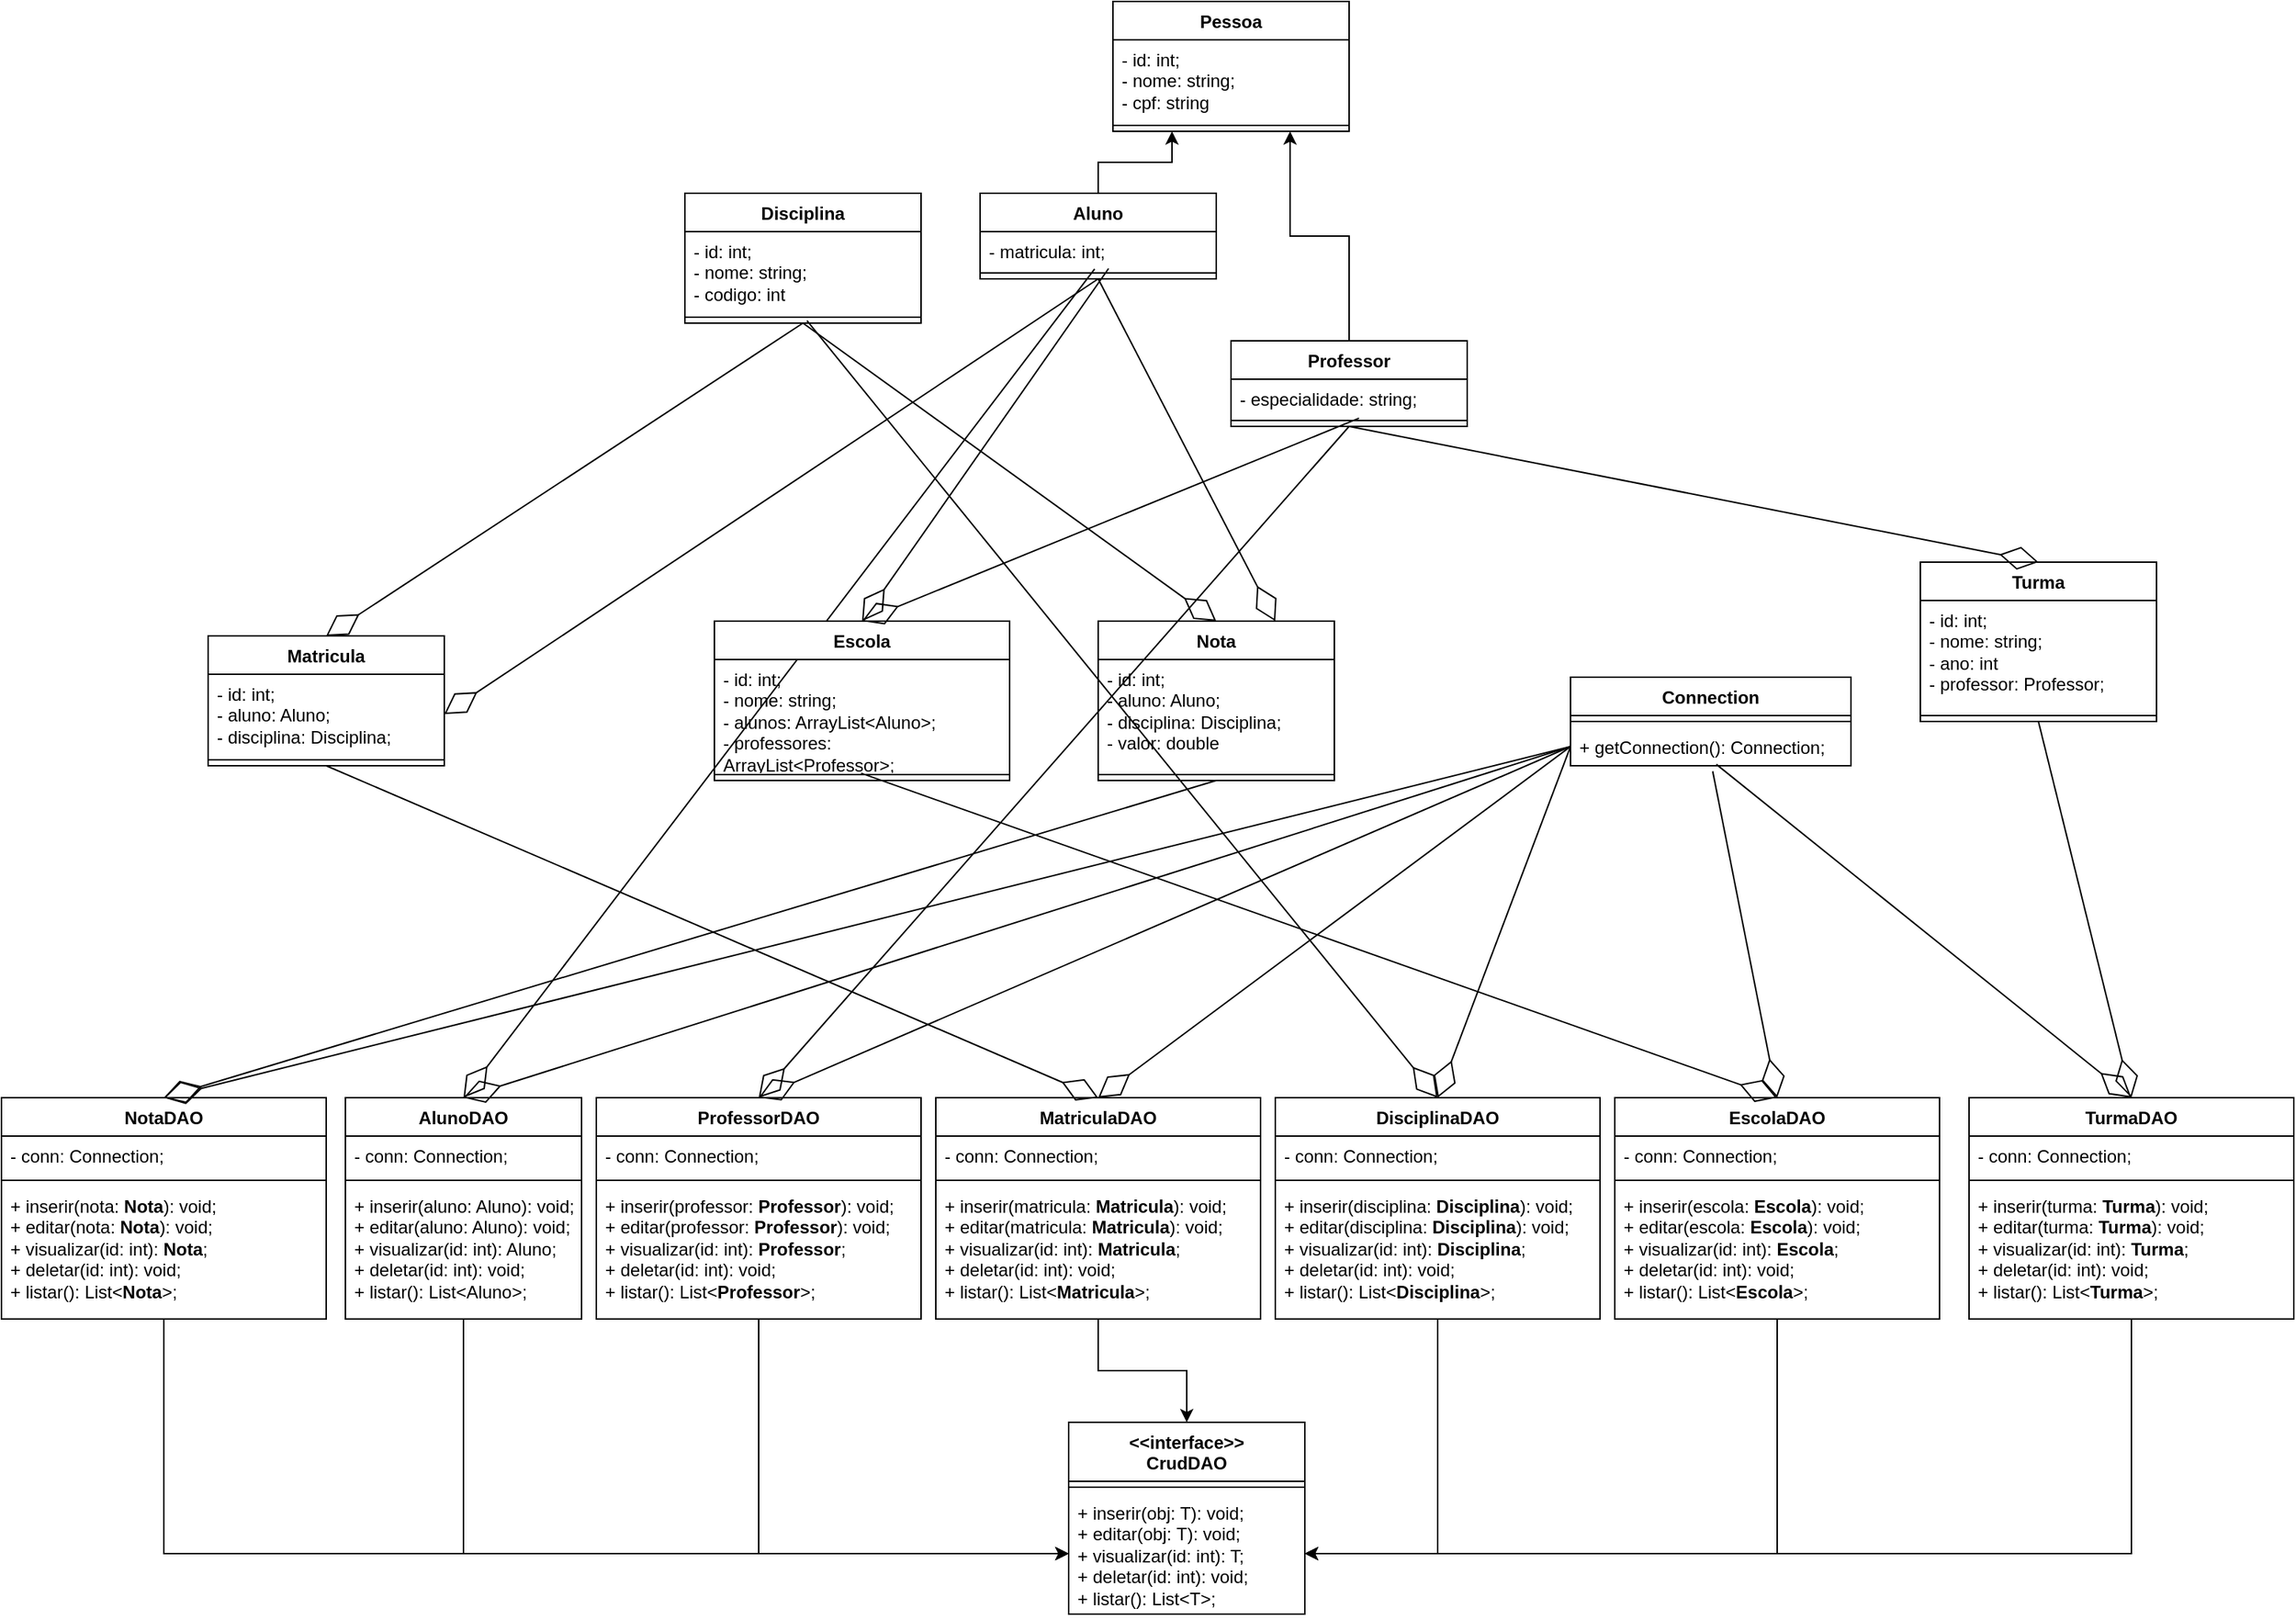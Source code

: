 <mxfile version="27.1.1">
  <diagram name="Página-1" id="o79YsFWNW1X-kOFvnmgA">
    <mxGraphModel dx="2770" dy="2743" grid="1" gridSize="10" guides="1" tooltips="1" connect="1" arrows="1" fold="1" page="1" pageScale="1" pageWidth="827" pageHeight="1169" math="0" shadow="0">
      <root>
        <mxCell id="0" />
        <mxCell id="1" parent="0" />
        <mxCell id="aA8r4PkvwZg-LG98r7ih-1" value="Pessoa" style="swimlane;fontStyle=1;align=center;verticalAlign=top;childLayout=stackLayout;horizontal=1;startSize=26;horizontalStack=0;resizeParent=1;resizeParentMax=0;resizeLast=0;collapsible=1;marginBottom=0;whiteSpace=wrap;html=1;" vertex="1" parent="1">
          <mxGeometry x="120" y="30" width="160" height="88" as="geometry" />
        </mxCell>
        <mxCell id="aA8r4PkvwZg-LG98r7ih-2" value="- id: int;&lt;div&gt;- nome: string;&lt;/div&gt;&lt;div&gt;- cpf: string&lt;/div&gt;" style="text;strokeColor=none;fillColor=none;align=left;verticalAlign=top;spacingLeft=4;spacingRight=4;overflow=hidden;rotatable=0;points=[[0,0.5],[1,0.5]];portConstraint=eastwest;whiteSpace=wrap;html=1;" vertex="1" parent="aA8r4PkvwZg-LG98r7ih-1">
          <mxGeometry y="26" width="160" height="54" as="geometry" />
        </mxCell>
        <mxCell id="aA8r4PkvwZg-LG98r7ih-3" value="" style="line;strokeWidth=1;fillColor=none;align=left;verticalAlign=middle;spacingTop=-1;spacingLeft=3;spacingRight=3;rotatable=0;labelPosition=right;points=[];portConstraint=eastwest;strokeColor=inherit;" vertex="1" parent="aA8r4PkvwZg-LG98r7ih-1">
          <mxGeometry y="80" width="160" height="8" as="geometry" />
        </mxCell>
        <mxCell id="aA8r4PkvwZg-LG98r7ih-14" style="edgeStyle=orthogonalEdgeStyle;rounded=0;orthogonalLoop=1;jettySize=auto;html=1;entryX=0.25;entryY=1;entryDx=0;entryDy=0;" edge="1" parent="1" source="aA8r4PkvwZg-LG98r7ih-5" target="aA8r4PkvwZg-LG98r7ih-1">
          <mxGeometry relative="1" as="geometry" />
        </mxCell>
        <mxCell id="aA8r4PkvwZg-LG98r7ih-5" value="Aluno" style="swimlane;fontStyle=1;align=center;verticalAlign=top;childLayout=stackLayout;horizontal=1;startSize=26;horizontalStack=0;resizeParent=1;resizeParentMax=0;resizeLast=0;collapsible=1;marginBottom=0;whiteSpace=wrap;html=1;" vertex="1" parent="1">
          <mxGeometry x="30" y="160" width="160" height="58" as="geometry" />
        </mxCell>
        <mxCell id="aA8r4PkvwZg-LG98r7ih-6" value="- matricula: int;" style="text;strokeColor=none;fillColor=none;align=left;verticalAlign=top;spacingLeft=4;spacingRight=4;overflow=hidden;rotatable=0;points=[[0,0.5],[1,0.5]];portConstraint=eastwest;whiteSpace=wrap;html=1;" vertex="1" parent="aA8r4PkvwZg-LG98r7ih-5">
          <mxGeometry y="26" width="160" height="24" as="geometry" />
        </mxCell>
        <mxCell id="aA8r4PkvwZg-LG98r7ih-7" value="" style="line;strokeWidth=1;fillColor=none;align=left;verticalAlign=middle;spacingTop=-1;spacingLeft=3;spacingRight=3;rotatable=0;labelPosition=right;points=[];portConstraint=eastwest;strokeColor=inherit;" vertex="1" parent="aA8r4PkvwZg-LG98r7ih-5">
          <mxGeometry y="50" width="160" height="8" as="geometry" />
        </mxCell>
        <mxCell id="aA8r4PkvwZg-LG98r7ih-13" style="edgeStyle=orthogonalEdgeStyle;rounded=0;orthogonalLoop=1;jettySize=auto;html=1;entryX=0.75;entryY=1;entryDx=0;entryDy=0;" edge="1" parent="1" source="aA8r4PkvwZg-LG98r7ih-8" target="aA8r4PkvwZg-LG98r7ih-1">
          <mxGeometry relative="1" as="geometry" />
        </mxCell>
        <mxCell id="aA8r4PkvwZg-LG98r7ih-8" value="Professor" style="swimlane;fontStyle=1;align=center;verticalAlign=top;childLayout=stackLayout;horizontal=1;startSize=26;horizontalStack=0;resizeParent=1;resizeParentMax=0;resizeLast=0;collapsible=1;marginBottom=0;whiteSpace=wrap;html=1;" vertex="1" parent="1">
          <mxGeometry x="200" y="260" width="160" height="58" as="geometry" />
        </mxCell>
        <mxCell id="aA8r4PkvwZg-LG98r7ih-9" value="- especialidade: string;" style="text;strokeColor=none;fillColor=none;align=left;verticalAlign=top;spacingLeft=4;spacingRight=4;overflow=hidden;rotatable=0;points=[[0,0.5],[1,0.5]];portConstraint=eastwest;whiteSpace=wrap;html=1;" vertex="1" parent="aA8r4PkvwZg-LG98r7ih-8">
          <mxGeometry y="26" width="160" height="24" as="geometry" />
        </mxCell>
        <mxCell id="aA8r4PkvwZg-LG98r7ih-10" value="" style="line;strokeWidth=1;fillColor=none;align=left;verticalAlign=middle;spacingTop=-1;spacingLeft=3;spacingRight=3;rotatable=0;labelPosition=right;points=[];portConstraint=eastwest;strokeColor=inherit;" vertex="1" parent="aA8r4PkvwZg-LG98r7ih-8">
          <mxGeometry y="50" width="160" height="8" as="geometry" />
        </mxCell>
        <mxCell id="aA8r4PkvwZg-LG98r7ih-15" value="Turma&lt;div&gt;&lt;br&gt;&lt;/div&gt;" style="swimlane;fontStyle=1;align=center;verticalAlign=top;childLayout=stackLayout;horizontal=1;startSize=26;horizontalStack=0;resizeParent=1;resizeParentMax=0;resizeLast=0;collapsible=1;marginBottom=0;whiteSpace=wrap;html=1;" vertex="1" parent="1">
          <mxGeometry x="667" y="410" width="160" height="108" as="geometry" />
        </mxCell>
        <mxCell id="aA8r4PkvwZg-LG98r7ih-16" value="- id: int;&lt;div&gt;- nome: string;&lt;/div&gt;&lt;div&gt;- ano: int&lt;/div&gt;&lt;div&gt;- professor: Professor;&lt;/div&gt;" style="text;strokeColor=none;fillColor=none;align=left;verticalAlign=top;spacingLeft=4;spacingRight=4;overflow=hidden;rotatable=0;points=[[0,0.5],[1,0.5]];portConstraint=eastwest;whiteSpace=wrap;html=1;" vertex="1" parent="aA8r4PkvwZg-LG98r7ih-15">
          <mxGeometry y="26" width="160" height="74" as="geometry" />
        </mxCell>
        <mxCell id="aA8r4PkvwZg-LG98r7ih-17" value="" style="line;strokeWidth=1;fillColor=none;align=left;verticalAlign=middle;spacingTop=-1;spacingLeft=3;spacingRight=3;rotatable=0;labelPosition=right;points=[];portConstraint=eastwest;strokeColor=inherit;" vertex="1" parent="aA8r4PkvwZg-LG98r7ih-15">
          <mxGeometry y="100" width="160" height="8" as="geometry" />
        </mxCell>
        <mxCell id="aA8r4PkvwZg-LG98r7ih-18" value="" style="endArrow=diamondThin;endFill=0;endSize=24;html=1;rounded=0;exitX=0.5;exitY=1;exitDx=0;exitDy=0;entryX=0.5;entryY=0;entryDx=0;entryDy=0;" edge="1" parent="1" source="aA8r4PkvwZg-LG98r7ih-8" target="aA8r4PkvwZg-LG98r7ih-15">
          <mxGeometry width="160" relative="1" as="geometry">
            <mxPoint x="190" y="300" as="sourcePoint" />
            <mxPoint x="310" y="250" as="targetPoint" />
          </mxGeometry>
        </mxCell>
        <mxCell id="aA8r4PkvwZg-LG98r7ih-19" value="&lt;div&gt;Disciplina&lt;/div&gt;" style="swimlane;fontStyle=1;align=center;verticalAlign=top;childLayout=stackLayout;horizontal=1;startSize=26;horizontalStack=0;resizeParent=1;resizeParentMax=0;resizeLast=0;collapsible=1;marginBottom=0;whiteSpace=wrap;html=1;" vertex="1" parent="1">
          <mxGeometry x="-170" y="160" width="160" height="88" as="geometry" />
        </mxCell>
        <mxCell id="aA8r4PkvwZg-LG98r7ih-20" value="- id: int;&lt;div&gt;- nome: string;&lt;/div&gt;&lt;div&gt;- codigo: int&lt;/div&gt;" style="text;strokeColor=none;fillColor=none;align=left;verticalAlign=top;spacingLeft=4;spacingRight=4;overflow=hidden;rotatable=0;points=[[0,0.5],[1,0.5]];portConstraint=eastwest;whiteSpace=wrap;html=1;" vertex="1" parent="aA8r4PkvwZg-LG98r7ih-19">
          <mxGeometry y="26" width="160" height="54" as="geometry" />
        </mxCell>
        <mxCell id="aA8r4PkvwZg-LG98r7ih-21" value="" style="line;strokeWidth=1;fillColor=none;align=left;verticalAlign=middle;spacingTop=-1;spacingLeft=3;spacingRight=3;rotatable=0;labelPosition=right;points=[];portConstraint=eastwest;strokeColor=inherit;" vertex="1" parent="aA8r4PkvwZg-LG98r7ih-19">
          <mxGeometry y="80" width="160" height="8" as="geometry" />
        </mxCell>
        <mxCell id="aA8r4PkvwZg-LG98r7ih-25" value="&lt;div&gt;Matricula&lt;/div&gt;" style="swimlane;fontStyle=1;align=center;verticalAlign=top;childLayout=stackLayout;horizontal=1;startSize=26;horizontalStack=0;resizeParent=1;resizeParentMax=0;resizeLast=0;collapsible=1;marginBottom=0;whiteSpace=wrap;html=1;" vertex="1" parent="1">
          <mxGeometry x="-493" y="460" width="160" height="88" as="geometry" />
        </mxCell>
        <mxCell id="aA8r4PkvwZg-LG98r7ih-26" value="- id: int;&lt;div&gt;- aluno: Aluno;&lt;/div&gt;&lt;div&gt;- disciplina: Disciplina;&lt;/div&gt;" style="text;strokeColor=none;fillColor=none;align=left;verticalAlign=top;spacingLeft=4;spacingRight=4;overflow=hidden;rotatable=0;points=[[0,0.5],[1,0.5]];portConstraint=eastwest;whiteSpace=wrap;html=1;" vertex="1" parent="aA8r4PkvwZg-LG98r7ih-25">
          <mxGeometry y="26" width="160" height="54" as="geometry" />
        </mxCell>
        <mxCell id="aA8r4PkvwZg-LG98r7ih-27" value="" style="line;strokeWidth=1;fillColor=none;align=left;verticalAlign=middle;spacingTop=-1;spacingLeft=3;spacingRight=3;rotatable=0;labelPosition=right;points=[];portConstraint=eastwest;strokeColor=inherit;" vertex="1" parent="aA8r4PkvwZg-LG98r7ih-25">
          <mxGeometry y="80" width="160" height="8" as="geometry" />
        </mxCell>
        <mxCell id="aA8r4PkvwZg-LG98r7ih-28" value="" style="endArrow=diamondThin;endFill=0;endSize=24;html=1;rounded=0;exitX=0.5;exitY=1;exitDx=0;exitDy=0;entryX=0.5;entryY=0;entryDx=0;entryDy=0;" edge="1" parent="1" source="aA8r4PkvwZg-LG98r7ih-19" target="aA8r4PkvwZg-LG98r7ih-25">
          <mxGeometry width="160" relative="1" as="geometry">
            <mxPoint x="-180" y="460" as="sourcePoint" />
            <mxPoint x="-180" y="542" as="targetPoint" />
          </mxGeometry>
        </mxCell>
        <mxCell id="aA8r4PkvwZg-LG98r7ih-29" value="" style="endArrow=diamondThin;endFill=0;endSize=24;html=1;rounded=0;exitX=0.5;exitY=1;exitDx=0;exitDy=0;entryX=1;entryY=0.5;entryDx=0;entryDy=0;" edge="1" parent="1" source="aA8r4PkvwZg-LG98r7ih-5" target="aA8r4PkvwZg-LG98r7ih-26">
          <mxGeometry width="160" relative="1" as="geometry">
            <mxPoint x="90" y="260" as="sourcePoint" />
            <mxPoint x="90" y="312" as="targetPoint" />
          </mxGeometry>
        </mxCell>
        <mxCell id="aA8r4PkvwZg-LG98r7ih-30" value="&lt;div&gt;Nota&lt;/div&gt;" style="swimlane;fontStyle=1;align=center;verticalAlign=top;childLayout=stackLayout;horizontal=1;startSize=26;horizontalStack=0;resizeParent=1;resizeParentMax=0;resizeLast=0;collapsible=1;marginBottom=0;whiteSpace=wrap;html=1;" vertex="1" parent="1">
          <mxGeometry x="110" y="450" width="160" height="108" as="geometry" />
        </mxCell>
        <mxCell id="aA8r4PkvwZg-LG98r7ih-31" value="- id: int;&lt;div&gt;- aluno: Aluno;&lt;/div&gt;&lt;div&gt;- disciplina: Disciplina;&lt;/div&gt;&lt;div&gt;- valor: double&lt;/div&gt;" style="text;strokeColor=none;fillColor=none;align=left;verticalAlign=top;spacingLeft=4;spacingRight=4;overflow=hidden;rotatable=0;points=[[0,0.5],[1,0.5]];portConstraint=eastwest;whiteSpace=wrap;html=1;" vertex="1" parent="aA8r4PkvwZg-LG98r7ih-30">
          <mxGeometry y="26" width="160" height="74" as="geometry" />
        </mxCell>
        <mxCell id="aA8r4PkvwZg-LG98r7ih-32" value="" style="line;strokeWidth=1;fillColor=none;align=left;verticalAlign=middle;spacingTop=-1;spacingLeft=3;spacingRight=3;rotatable=0;labelPosition=right;points=[];portConstraint=eastwest;strokeColor=inherit;" vertex="1" parent="aA8r4PkvwZg-LG98r7ih-30">
          <mxGeometry y="100" width="160" height="8" as="geometry" />
        </mxCell>
        <mxCell id="aA8r4PkvwZg-LG98r7ih-33" value="" style="endArrow=diamondThin;endFill=0;endSize=24;html=1;rounded=0;exitX=0.5;exitY=1;exitDx=0;exitDy=0;entryX=0.5;entryY=0;entryDx=0;entryDy=0;" edge="1" parent="1" source="aA8r4PkvwZg-LG98r7ih-19" target="aA8r4PkvwZg-LG98r7ih-30">
          <mxGeometry width="160" relative="1" as="geometry">
            <mxPoint x="260" y="380" as="sourcePoint" />
            <mxPoint x="90" y="575" as="targetPoint" />
          </mxGeometry>
        </mxCell>
        <mxCell id="aA8r4PkvwZg-LG98r7ih-34" value="" style="endArrow=diamondThin;endFill=0;endSize=24;html=1;rounded=0;exitX=0.5;exitY=1;exitDx=0;exitDy=0;entryX=0.75;entryY=0;entryDx=0;entryDy=0;" edge="1" parent="1" source="aA8r4PkvwZg-LG98r7ih-5" target="aA8r4PkvwZg-LG98r7ih-30">
          <mxGeometry width="160" relative="1" as="geometry">
            <mxPoint x="290" y="340" as="sourcePoint" />
            <mxPoint x="120" y="370" as="targetPoint" />
          </mxGeometry>
        </mxCell>
        <mxCell id="aA8r4PkvwZg-LG98r7ih-40" value="&amp;lt;&amp;lt;interface&amp;gt;&amp;gt;&lt;div&gt;CrudDAO&lt;/div&gt;" style="swimlane;fontStyle=1;align=center;verticalAlign=top;childLayout=stackLayout;horizontal=1;startSize=40;horizontalStack=0;resizeParent=1;resizeParentMax=0;resizeLast=0;collapsible=1;marginBottom=0;whiteSpace=wrap;html=1;" vertex="1" parent="1">
          <mxGeometry x="90" y="993" width="160" height="130" as="geometry" />
        </mxCell>
        <mxCell id="aA8r4PkvwZg-LG98r7ih-42" value="" style="line;strokeWidth=1;fillColor=none;align=left;verticalAlign=middle;spacingTop=-1;spacingLeft=3;spacingRight=3;rotatable=0;labelPosition=right;points=[];portConstraint=eastwest;strokeColor=inherit;" vertex="1" parent="aA8r4PkvwZg-LG98r7ih-40">
          <mxGeometry y="40" width="160" height="8" as="geometry" />
        </mxCell>
        <mxCell id="aA8r4PkvwZg-LG98r7ih-43" value="+ inserir(obj: T): void;&lt;div&gt;+ editar(&lt;span style=&quot;background-color: transparent; color: light-dark(rgb(0, 0, 0), rgb(255, 255, 255));&quot;&gt;obj:&amp;nbsp;&lt;/span&gt;&lt;span style=&quot;background-color: transparent; color: light-dark(rgb(0, 0, 0), rgb(255, 255, 255));&quot;&gt;T): void;&lt;/span&gt;&lt;/div&gt;&lt;div&gt;+ visualizar(id: int): T;&lt;/div&gt;&lt;div&gt;+ deletar(id: int): void;&lt;/div&gt;&lt;div&gt;+ listar(): List&amp;lt;T&amp;gt;;&lt;/div&gt;" style="text;strokeColor=none;fillColor=none;align=left;verticalAlign=top;spacingLeft=4;spacingRight=4;overflow=hidden;rotatable=0;points=[[0,0.5],[1,0.5]];portConstraint=eastwest;whiteSpace=wrap;html=1;" vertex="1" parent="aA8r4PkvwZg-LG98r7ih-40">
          <mxGeometry y="48" width="160" height="82" as="geometry" />
        </mxCell>
        <mxCell id="aA8r4PkvwZg-LG98r7ih-88" style="edgeStyle=orthogonalEdgeStyle;rounded=0;orthogonalLoop=1;jettySize=auto;html=1;entryX=0;entryY=0.5;entryDx=0;entryDy=0;" edge="1" parent="1" source="aA8r4PkvwZg-LG98r7ih-44" target="aA8r4PkvwZg-LG98r7ih-43">
          <mxGeometry relative="1" as="geometry" />
        </mxCell>
        <mxCell id="aA8r4PkvwZg-LG98r7ih-44" value="AlunoDAO" style="swimlane;fontStyle=1;align=center;verticalAlign=top;childLayout=stackLayout;horizontal=1;startSize=26;horizontalStack=0;resizeParent=1;resizeParentMax=0;resizeLast=0;collapsible=1;marginBottom=0;whiteSpace=wrap;html=1;" vertex="1" parent="1">
          <mxGeometry x="-400" y="773" width="160" height="150" as="geometry" />
        </mxCell>
        <mxCell id="aA8r4PkvwZg-LG98r7ih-45" value="- conn: Connection;" style="text;strokeColor=none;fillColor=none;align=left;verticalAlign=top;spacingLeft=4;spacingRight=4;overflow=hidden;rotatable=0;points=[[0,0.5],[1,0.5]];portConstraint=eastwest;whiteSpace=wrap;html=1;" vertex="1" parent="aA8r4PkvwZg-LG98r7ih-44">
          <mxGeometry y="26" width="160" height="26" as="geometry" />
        </mxCell>
        <mxCell id="aA8r4PkvwZg-LG98r7ih-46" value="" style="line;strokeWidth=1;fillColor=none;align=left;verticalAlign=middle;spacingTop=-1;spacingLeft=3;spacingRight=3;rotatable=0;labelPosition=right;points=[];portConstraint=eastwest;strokeColor=inherit;" vertex="1" parent="aA8r4PkvwZg-LG98r7ih-44">
          <mxGeometry y="52" width="160" height="8" as="geometry" />
        </mxCell>
        <mxCell id="aA8r4PkvwZg-LG98r7ih-47" value="+ inserir(aluno: Aluno): void;&lt;div&gt;+ editar(aluno: Aluno): void;&lt;/div&gt;&lt;div&gt;+ visualizar(id: int): Aluno;&lt;/div&gt;&lt;div&gt;+ deletar(id: int): void;&lt;/div&gt;&lt;div&gt;+ listar(): List&amp;lt;Aluno&amp;gt;;&lt;/div&gt;" style="text;strokeColor=none;fillColor=none;align=left;verticalAlign=top;spacingLeft=4;spacingRight=4;overflow=hidden;rotatable=0;points=[[0,0.5],[1,0.5]];portConstraint=eastwest;whiteSpace=wrap;html=1;" vertex="1" parent="aA8r4PkvwZg-LG98r7ih-44">
          <mxGeometry y="60" width="160" height="90" as="geometry" />
        </mxCell>
        <mxCell id="aA8r4PkvwZg-LG98r7ih-48" value="Connection" style="swimlane;fontStyle=1;align=center;verticalAlign=top;childLayout=stackLayout;horizontal=1;startSize=26;horizontalStack=0;resizeParent=1;resizeParentMax=0;resizeLast=0;collapsible=1;marginBottom=0;whiteSpace=wrap;html=1;" vertex="1" parent="1">
          <mxGeometry x="430" y="488" width="190" height="60" as="geometry" />
        </mxCell>
        <mxCell id="aA8r4PkvwZg-LG98r7ih-50" value="" style="line;strokeWidth=1;fillColor=none;align=left;verticalAlign=middle;spacingTop=-1;spacingLeft=3;spacingRight=3;rotatable=0;labelPosition=right;points=[];portConstraint=eastwest;strokeColor=inherit;" vertex="1" parent="aA8r4PkvwZg-LG98r7ih-48">
          <mxGeometry y="26" width="190" height="8" as="geometry" />
        </mxCell>
        <mxCell id="aA8r4PkvwZg-LG98r7ih-51" value="+ getConnection(): Connection;" style="text;strokeColor=none;fillColor=none;align=left;verticalAlign=top;spacingLeft=4;spacingRight=4;overflow=hidden;rotatable=0;points=[[0,0.5],[1,0.5]];portConstraint=eastwest;whiteSpace=wrap;html=1;" vertex="1" parent="aA8r4PkvwZg-LG98r7ih-48">
          <mxGeometry y="34" width="190" height="26" as="geometry" />
        </mxCell>
        <mxCell id="aA8r4PkvwZg-LG98r7ih-89" style="edgeStyle=orthogonalEdgeStyle;rounded=0;orthogonalLoop=1;jettySize=auto;html=1;entryX=0;entryY=0.5;entryDx=0;entryDy=0;" edge="1" parent="1" source="aA8r4PkvwZg-LG98r7ih-52" target="aA8r4PkvwZg-LG98r7ih-43">
          <mxGeometry relative="1" as="geometry" />
        </mxCell>
        <mxCell id="aA8r4PkvwZg-LG98r7ih-52" value="ProfessorDAO" style="swimlane;fontStyle=1;align=center;verticalAlign=top;childLayout=stackLayout;horizontal=1;startSize=26;horizontalStack=0;resizeParent=1;resizeParentMax=0;resizeLast=0;collapsible=1;marginBottom=0;whiteSpace=wrap;html=1;" vertex="1" parent="1">
          <mxGeometry x="-230" y="773" width="220" height="150" as="geometry" />
        </mxCell>
        <mxCell id="aA8r4PkvwZg-LG98r7ih-53" value="- conn: Connection;" style="text;strokeColor=none;fillColor=none;align=left;verticalAlign=top;spacingLeft=4;spacingRight=4;overflow=hidden;rotatable=0;points=[[0,0.5],[1,0.5]];portConstraint=eastwest;whiteSpace=wrap;html=1;" vertex="1" parent="aA8r4PkvwZg-LG98r7ih-52">
          <mxGeometry y="26" width="220" height="26" as="geometry" />
        </mxCell>
        <mxCell id="aA8r4PkvwZg-LG98r7ih-54" value="" style="line;strokeWidth=1;fillColor=none;align=left;verticalAlign=middle;spacingTop=-1;spacingLeft=3;spacingRight=3;rotatable=0;labelPosition=right;points=[];portConstraint=eastwest;strokeColor=inherit;" vertex="1" parent="aA8r4PkvwZg-LG98r7ih-52">
          <mxGeometry y="52" width="220" height="8" as="geometry" />
        </mxCell>
        <mxCell id="aA8r4PkvwZg-LG98r7ih-55" value="+ inserir(professor:&amp;nbsp;&lt;span style=&quot;font-weight: 700; text-align: center;&quot;&gt;Professor&lt;/span&gt;): void;&lt;div&gt;+ editar(professor:&amp;nbsp;&lt;span style=&quot;font-weight: 700; text-align: center;&quot;&gt;Professor&lt;/span&gt;): void;&lt;/div&gt;&lt;div&gt;+ visualizar(id: int):&amp;nbsp;&lt;span style=&quot;font-weight: 700; text-align: center;&quot;&gt;Professor&lt;/span&gt;;&lt;/div&gt;&lt;div&gt;+ deletar(id: int): void;&lt;/div&gt;&lt;div&gt;+ listar(): List&amp;lt;&lt;span style=&quot;font-weight: 700; text-align: center;&quot;&gt;Professor&lt;/span&gt;&amp;gt;;&lt;/div&gt;" style="text;strokeColor=none;fillColor=none;align=left;verticalAlign=top;spacingLeft=4;spacingRight=4;overflow=hidden;rotatable=0;points=[[0,0.5],[1,0.5]];portConstraint=eastwest;whiteSpace=wrap;html=1;" vertex="1" parent="aA8r4PkvwZg-LG98r7ih-52">
          <mxGeometry y="60" width="220" height="90" as="geometry" />
        </mxCell>
        <mxCell id="aA8r4PkvwZg-LG98r7ih-91" style="edgeStyle=orthogonalEdgeStyle;rounded=0;orthogonalLoop=1;jettySize=auto;html=1;entryX=1;entryY=0.5;entryDx=0;entryDy=0;" edge="1" parent="1" source="aA8r4PkvwZg-LG98r7ih-56" target="aA8r4PkvwZg-LG98r7ih-43">
          <mxGeometry relative="1" as="geometry" />
        </mxCell>
        <mxCell id="aA8r4PkvwZg-LG98r7ih-56" value="DisciplinaDAO" style="swimlane;fontStyle=1;align=center;verticalAlign=top;childLayout=stackLayout;horizontal=1;startSize=26;horizontalStack=0;resizeParent=1;resizeParentMax=0;resizeLast=0;collapsible=1;marginBottom=0;whiteSpace=wrap;html=1;" vertex="1" parent="1">
          <mxGeometry x="230" y="773" width="220" height="150" as="geometry" />
        </mxCell>
        <mxCell id="aA8r4PkvwZg-LG98r7ih-57" value="- conn: Connection;" style="text;strokeColor=none;fillColor=none;align=left;verticalAlign=top;spacingLeft=4;spacingRight=4;overflow=hidden;rotatable=0;points=[[0,0.5],[1,0.5]];portConstraint=eastwest;whiteSpace=wrap;html=1;" vertex="1" parent="aA8r4PkvwZg-LG98r7ih-56">
          <mxGeometry y="26" width="220" height="26" as="geometry" />
        </mxCell>
        <mxCell id="aA8r4PkvwZg-LG98r7ih-58" value="" style="line;strokeWidth=1;fillColor=none;align=left;verticalAlign=middle;spacingTop=-1;spacingLeft=3;spacingRight=3;rotatable=0;labelPosition=right;points=[];portConstraint=eastwest;strokeColor=inherit;" vertex="1" parent="aA8r4PkvwZg-LG98r7ih-56">
          <mxGeometry y="52" width="220" height="8" as="geometry" />
        </mxCell>
        <mxCell id="aA8r4PkvwZg-LG98r7ih-59" value="+ inserir(disciplina:&amp;nbsp;&lt;span style=&quot;font-weight: 700; text-align: center;&quot;&gt;Disciplina&lt;/span&gt;): void;&lt;div&gt;+ editar(disciplina:&amp;nbsp;&lt;span style=&quot;font-weight: 700; text-align: center;&quot;&gt;Disciplina&lt;/span&gt;): void;&lt;/div&gt;&lt;div&gt;+ visualizar(id: int):&amp;nbsp;&lt;span style=&quot;font-weight: 700; text-align: center;&quot;&gt;Disciplina&lt;/span&gt;;&lt;/div&gt;&lt;div&gt;+ deletar(id: int): void;&lt;/div&gt;&lt;div&gt;+ listar(): List&amp;lt;&lt;span style=&quot;font-weight: 700; text-align: center;&quot;&gt;Disciplina&lt;/span&gt;&amp;gt;;&lt;/div&gt;" style="text;strokeColor=none;fillColor=none;align=left;verticalAlign=top;spacingLeft=4;spacingRight=4;overflow=hidden;rotatable=0;points=[[0,0.5],[1,0.5]];portConstraint=eastwest;whiteSpace=wrap;html=1;" vertex="1" parent="aA8r4PkvwZg-LG98r7ih-56">
          <mxGeometry y="60" width="220" height="90" as="geometry" />
        </mxCell>
        <mxCell id="aA8r4PkvwZg-LG98r7ih-92" style="edgeStyle=orthogonalEdgeStyle;rounded=0;orthogonalLoop=1;jettySize=auto;html=1;entryX=1;entryY=0.5;entryDx=0;entryDy=0;" edge="1" parent="1" source="aA8r4PkvwZg-LG98r7ih-60" target="aA8r4PkvwZg-LG98r7ih-43">
          <mxGeometry relative="1" as="geometry" />
        </mxCell>
        <mxCell id="aA8r4PkvwZg-LG98r7ih-60" value="EscolaDAO" style="swimlane;fontStyle=1;align=center;verticalAlign=top;childLayout=stackLayout;horizontal=1;startSize=26;horizontalStack=0;resizeParent=1;resizeParentMax=0;resizeLast=0;collapsible=1;marginBottom=0;whiteSpace=wrap;html=1;" vertex="1" parent="1">
          <mxGeometry x="460" y="773" width="220" height="150" as="geometry" />
        </mxCell>
        <mxCell id="aA8r4PkvwZg-LG98r7ih-61" value="- conn: Connection;" style="text;strokeColor=none;fillColor=none;align=left;verticalAlign=top;spacingLeft=4;spacingRight=4;overflow=hidden;rotatable=0;points=[[0,0.5],[1,0.5]];portConstraint=eastwest;whiteSpace=wrap;html=1;" vertex="1" parent="aA8r4PkvwZg-LG98r7ih-60">
          <mxGeometry y="26" width="220" height="26" as="geometry" />
        </mxCell>
        <mxCell id="aA8r4PkvwZg-LG98r7ih-62" value="" style="line;strokeWidth=1;fillColor=none;align=left;verticalAlign=middle;spacingTop=-1;spacingLeft=3;spacingRight=3;rotatable=0;labelPosition=right;points=[];portConstraint=eastwest;strokeColor=inherit;" vertex="1" parent="aA8r4PkvwZg-LG98r7ih-60">
          <mxGeometry y="52" width="220" height="8" as="geometry" />
        </mxCell>
        <mxCell id="aA8r4PkvwZg-LG98r7ih-63" value="+ inserir(escola:&amp;nbsp;&lt;span style=&quot;font-weight: 700; text-align: center;&quot;&gt;Escola&lt;/span&gt;): void;&lt;div&gt;+ editar(escola:&amp;nbsp;&lt;span style=&quot;font-weight: 700; text-align: center;&quot;&gt;Escola&lt;/span&gt;): void;&lt;/div&gt;&lt;div&gt;+ visualizar(id: int):&amp;nbsp;&lt;span style=&quot;font-weight: 700; text-align: center;&quot;&gt;Escola&lt;/span&gt;;&lt;/div&gt;&lt;div&gt;+ deletar(id: int): void;&lt;/div&gt;&lt;div&gt;+ listar(): List&amp;lt;&lt;span style=&quot;font-weight: 700; text-align: center;&quot;&gt;Escola&lt;/span&gt;&amp;gt;;&lt;/div&gt;" style="text;strokeColor=none;fillColor=none;align=left;verticalAlign=top;spacingLeft=4;spacingRight=4;overflow=hidden;rotatable=0;points=[[0,0.5],[1,0.5]];portConstraint=eastwest;whiteSpace=wrap;html=1;" vertex="1" parent="aA8r4PkvwZg-LG98r7ih-60">
          <mxGeometry y="60" width="220" height="90" as="geometry" />
        </mxCell>
        <mxCell id="aA8r4PkvwZg-LG98r7ih-90" style="edgeStyle=orthogonalEdgeStyle;rounded=0;orthogonalLoop=1;jettySize=auto;html=1;entryX=0.5;entryY=0;entryDx=0;entryDy=0;" edge="1" parent="1" source="aA8r4PkvwZg-LG98r7ih-64" target="aA8r4PkvwZg-LG98r7ih-40">
          <mxGeometry relative="1" as="geometry" />
        </mxCell>
        <mxCell id="aA8r4PkvwZg-LG98r7ih-64" value="MatriculaDAO" style="swimlane;fontStyle=1;align=center;verticalAlign=top;childLayout=stackLayout;horizontal=1;startSize=26;horizontalStack=0;resizeParent=1;resizeParentMax=0;resizeLast=0;collapsible=1;marginBottom=0;whiteSpace=wrap;html=1;" vertex="1" parent="1">
          <mxGeometry y="773" width="220" height="150" as="geometry" />
        </mxCell>
        <mxCell id="aA8r4PkvwZg-LG98r7ih-65" value="- conn: Connection;" style="text;strokeColor=none;fillColor=none;align=left;verticalAlign=top;spacingLeft=4;spacingRight=4;overflow=hidden;rotatable=0;points=[[0,0.5],[1,0.5]];portConstraint=eastwest;whiteSpace=wrap;html=1;" vertex="1" parent="aA8r4PkvwZg-LG98r7ih-64">
          <mxGeometry y="26" width="220" height="26" as="geometry" />
        </mxCell>
        <mxCell id="aA8r4PkvwZg-LG98r7ih-66" value="" style="line;strokeWidth=1;fillColor=none;align=left;verticalAlign=middle;spacingTop=-1;spacingLeft=3;spacingRight=3;rotatable=0;labelPosition=right;points=[];portConstraint=eastwest;strokeColor=inherit;" vertex="1" parent="aA8r4PkvwZg-LG98r7ih-64">
          <mxGeometry y="52" width="220" height="8" as="geometry" />
        </mxCell>
        <mxCell id="aA8r4PkvwZg-LG98r7ih-67" value="+ inserir(matricula:&amp;nbsp;&lt;span style=&quot;font-weight: 700; text-align: center;&quot;&gt;Matricula&lt;/span&gt;): void;&lt;div&gt;+ editar(matricula:&amp;nbsp;&lt;span style=&quot;font-weight: 700; text-align: center;&quot;&gt;Matricula&lt;/span&gt;): void;&lt;/div&gt;&lt;div&gt;+ visualizar(id: int):&amp;nbsp;&lt;span style=&quot;font-weight: 700; text-align: center;&quot;&gt;Matricula&lt;/span&gt;;&lt;/div&gt;&lt;div&gt;+ deletar(id: int): void;&lt;/div&gt;&lt;div&gt;+ listar(): List&amp;lt;&lt;span style=&quot;font-weight: 700; text-align: center;&quot;&gt;Matricula&lt;/span&gt;&amp;gt;;&lt;/div&gt;" style="text;strokeColor=none;fillColor=none;align=left;verticalAlign=top;spacingLeft=4;spacingRight=4;overflow=hidden;rotatable=0;points=[[0,0.5],[1,0.5]];portConstraint=eastwest;whiteSpace=wrap;html=1;" vertex="1" parent="aA8r4PkvwZg-LG98r7ih-64">
          <mxGeometry y="60" width="220" height="90" as="geometry" />
        </mxCell>
        <mxCell id="aA8r4PkvwZg-LG98r7ih-87" style="edgeStyle=orthogonalEdgeStyle;rounded=0;orthogonalLoop=1;jettySize=auto;html=1;entryX=0;entryY=0.5;entryDx=0;entryDy=0;" edge="1" parent="1" source="aA8r4PkvwZg-LG98r7ih-71" target="aA8r4PkvwZg-LG98r7ih-43">
          <mxGeometry relative="1" as="geometry" />
        </mxCell>
        <mxCell id="aA8r4PkvwZg-LG98r7ih-71" value="NotaDAO" style="swimlane;fontStyle=1;align=center;verticalAlign=top;childLayout=stackLayout;horizontal=1;startSize=26;horizontalStack=0;resizeParent=1;resizeParentMax=0;resizeLast=0;collapsible=1;marginBottom=0;whiteSpace=wrap;html=1;" vertex="1" parent="1">
          <mxGeometry x="-633" y="773" width="220" height="150" as="geometry" />
        </mxCell>
        <mxCell id="aA8r4PkvwZg-LG98r7ih-72" value="- conn: Connection;" style="text;strokeColor=none;fillColor=none;align=left;verticalAlign=top;spacingLeft=4;spacingRight=4;overflow=hidden;rotatable=0;points=[[0,0.5],[1,0.5]];portConstraint=eastwest;whiteSpace=wrap;html=1;" vertex="1" parent="aA8r4PkvwZg-LG98r7ih-71">
          <mxGeometry y="26" width="220" height="26" as="geometry" />
        </mxCell>
        <mxCell id="aA8r4PkvwZg-LG98r7ih-73" value="" style="line;strokeWidth=1;fillColor=none;align=left;verticalAlign=middle;spacingTop=-1;spacingLeft=3;spacingRight=3;rotatable=0;labelPosition=right;points=[];portConstraint=eastwest;strokeColor=inherit;" vertex="1" parent="aA8r4PkvwZg-LG98r7ih-71">
          <mxGeometry y="52" width="220" height="8" as="geometry" />
        </mxCell>
        <mxCell id="aA8r4PkvwZg-LG98r7ih-74" value="+ inserir(nota:&amp;nbsp;&lt;span style=&quot;font-weight: 700; text-align: center;&quot;&gt;Nota&lt;/span&gt;): void;&lt;div&gt;+ editar(nota:&amp;nbsp;&lt;span style=&quot;font-weight: 700; text-align: center;&quot;&gt;Nota&lt;/span&gt;): void;&lt;/div&gt;&lt;div&gt;+ visualizar(id: int):&amp;nbsp;&lt;span style=&quot;font-weight: 700; text-align: center;&quot;&gt;Nota&lt;/span&gt;;&lt;/div&gt;&lt;div&gt;+ deletar(id: int): void;&lt;/div&gt;&lt;div&gt;+ listar(): List&amp;lt;&lt;span style=&quot;font-weight: 700; text-align: center;&quot;&gt;Nota&lt;/span&gt;&amp;gt;;&lt;/div&gt;" style="text;strokeColor=none;fillColor=none;align=left;verticalAlign=top;spacingLeft=4;spacingRight=4;overflow=hidden;rotatable=0;points=[[0,0.5],[1,0.5]];portConstraint=eastwest;whiteSpace=wrap;html=1;" vertex="1" parent="aA8r4PkvwZg-LG98r7ih-71">
          <mxGeometry y="60" width="220" height="90" as="geometry" />
        </mxCell>
        <mxCell id="aA8r4PkvwZg-LG98r7ih-93" style="edgeStyle=orthogonalEdgeStyle;rounded=0;orthogonalLoop=1;jettySize=auto;html=1;entryX=1;entryY=0.5;entryDx=0;entryDy=0;" edge="1" parent="1" source="aA8r4PkvwZg-LG98r7ih-75" target="aA8r4PkvwZg-LG98r7ih-43">
          <mxGeometry relative="1" as="geometry" />
        </mxCell>
        <mxCell id="aA8r4PkvwZg-LG98r7ih-75" value="TurmaDAO" style="swimlane;fontStyle=1;align=center;verticalAlign=top;childLayout=stackLayout;horizontal=1;startSize=26;horizontalStack=0;resizeParent=1;resizeParentMax=0;resizeLast=0;collapsible=1;marginBottom=0;whiteSpace=wrap;html=1;" vertex="1" parent="1">
          <mxGeometry x="700" y="773" width="220" height="150" as="geometry" />
        </mxCell>
        <mxCell id="aA8r4PkvwZg-LG98r7ih-76" value="- conn: Connection;" style="text;strokeColor=none;fillColor=none;align=left;verticalAlign=top;spacingLeft=4;spacingRight=4;overflow=hidden;rotatable=0;points=[[0,0.5],[1,0.5]];portConstraint=eastwest;whiteSpace=wrap;html=1;" vertex="1" parent="aA8r4PkvwZg-LG98r7ih-75">
          <mxGeometry y="26" width="220" height="26" as="geometry" />
        </mxCell>
        <mxCell id="aA8r4PkvwZg-LG98r7ih-77" value="" style="line;strokeWidth=1;fillColor=none;align=left;verticalAlign=middle;spacingTop=-1;spacingLeft=3;spacingRight=3;rotatable=0;labelPosition=right;points=[];portConstraint=eastwest;strokeColor=inherit;" vertex="1" parent="aA8r4PkvwZg-LG98r7ih-75">
          <mxGeometry y="52" width="220" height="8" as="geometry" />
        </mxCell>
        <mxCell id="aA8r4PkvwZg-LG98r7ih-78" value="+ inserir(turma:&amp;nbsp;&lt;span style=&quot;font-weight: 700; text-align: center;&quot;&gt;Turma&lt;/span&gt;): void;&lt;div&gt;+ editar(turma:&amp;nbsp;&lt;span style=&quot;font-weight: 700; text-align: center;&quot;&gt;Turma&lt;/span&gt;): void;&lt;/div&gt;&lt;div&gt;+ visualizar(id: int):&amp;nbsp;&lt;span style=&quot;font-weight: 700; text-align: center;&quot;&gt;Turma&lt;/span&gt;;&lt;/div&gt;&lt;div&gt;+ deletar(id: int): void;&lt;/div&gt;&lt;div&gt;+ listar(): List&amp;lt;&lt;span style=&quot;font-weight: 700; text-align: center;&quot;&gt;Turma&lt;/span&gt;&amp;gt;;&lt;/div&gt;" style="text;strokeColor=none;fillColor=none;align=left;verticalAlign=top;spacingLeft=4;spacingRight=4;overflow=hidden;rotatable=0;points=[[0,0.5],[1,0.5]];portConstraint=eastwest;whiteSpace=wrap;html=1;" vertex="1" parent="aA8r4PkvwZg-LG98r7ih-75">
          <mxGeometry y="60" width="220" height="90" as="geometry" />
        </mxCell>
        <mxCell id="aA8r4PkvwZg-LG98r7ih-94" value="" style="endArrow=diamondThin;endFill=0;endSize=24;html=1;rounded=0;exitX=0;exitY=0.5;exitDx=0;exitDy=0;entryX=0.5;entryY=0;entryDx=0;entryDy=0;" edge="1" parent="1" source="aA8r4PkvwZg-LG98r7ih-51" target="aA8r4PkvwZg-LG98r7ih-44">
          <mxGeometry width="160" relative="1" as="geometry">
            <mxPoint x="360" y="490" as="sourcePoint" />
            <mxPoint x="400" y="712" as="targetPoint" />
          </mxGeometry>
        </mxCell>
        <mxCell id="aA8r4PkvwZg-LG98r7ih-95" value="" style="endArrow=diamondThin;endFill=0;endSize=24;html=1;rounded=0;exitX=0;exitY=0.5;exitDx=0;exitDy=0;entryX=0.5;entryY=0;entryDx=0;entryDy=0;" edge="1" parent="1" source="aA8r4PkvwZg-LG98r7ih-51" target="aA8r4PkvwZg-LG98r7ih-52">
          <mxGeometry width="160" relative="1" as="geometry">
            <mxPoint x="600" y="585" as="sourcePoint" />
            <mxPoint x="-310" y="658" as="targetPoint" />
          </mxGeometry>
        </mxCell>
        <mxCell id="aA8r4PkvwZg-LG98r7ih-96" value="" style="endArrow=diamondThin;endFill=0;endSize=24;html=1;rounded=0;exitX=0;exitY=0.5;exitDx=0;exitDy=0;entryX=0.5;entryY=0;entryDx=0;entryDy=0;" edge="1" parent="1" source="aA8r4PkvwZg-LG98r7ih-51" target="aA8r4PkvwZg-LG98r7ih-64">
          <mxGeometry width="160" relative="1" as="geometry">
            <mxPoint x="1270" y="590" as="sourcePoint" />
            <mxPoint x="560" y="663" as="targetPoint" />
          </mxGeometry>
        </mxCell>
        <mxCell id="aA8r4PkvwZg-LG98r7ih-97" value="" style="endArrow=diamondThin;endFill=0;endSize=24;html=1;rounded=0;exitX=0;exitY=0.5;exitDx=0;exitDy=0;entryX=0.5;entryY=0;entryDx=0;entryDy=0;" edge="1" parent="1" source="aA8r4PkvwZg-LG98r7ih-51" target="aA8r4PkvwZg-LG98r7ih-56">
          <mxGeometry width="160" relative="1" as="geometry">
            <mxPoint x="1010" y="580" as="sourcePoint" />
            <mxPoint x="530" y="653" as="targetPoint" />
          </mxGeometry>
        </mxCell>
        <mxCell id="aA8r4PkvwZg-LG98r7ih-98" value="" style="endArrow=diamondThin;endFill=0;endSize=24;html=1;rounded=0;exitX=0.507;exitY=1.145;exitDx=0;exitDy=0;entryX=0.5;entryY=0;entryDx=0;entryDy=0;exitPerimeter=0;" edge="1" parent="1" source="aA8r4PkvwZg-LG98r7ih-51" target="aA8r4PkvwZg-LG98r7ih-60">
          <mxGeometry width="160" relative="1" as="geometry">
            <mxPoint x="870" y="600" as="sourcePoint" />
            <mxPoint x="620" y="673" as="targetPoint" />
          </mxGeometry>
        </mxCell>
        <mxCell id="aA8r4PkvwZg-LG98r7ih-99" value="" style="endArrow=diamondThin;endFill=0;endSize=24;html=1;rounded=0;entryX=0.5;entryY=0;entryDx=0;entryDy=0;exitX=0.52;exitY=0.964;exitDx=0;exitDy=0;exitPerimeter=0;" edge="1" parent="1" source="aA8r4PkvwZg-LG98r7ih-51" target="aA8r4PkvwZg-LG98r7ih-75">
          <mxGeometry width="160" relative="1" as="geometry">
            <mxPoint x="720" y="590" as="sourcePoint" />
            <mxPoint x="740" y="646" as="targetPoint" />
          </mxGeometry>
        </mxCell>
        <mxCell id="aA8r4PkvwZg-LG98r7ih-100" value="" style="endArrow=diamondThin;endFill=0;endSize=24;html=1;rounded=0;exitX=0;exitY=0.5;exitDx=0;exitDy=0;entryX=0.5;entryY=0;entryDx=0;entryDy=0;" edge="1" parent="1" source="aA8r4PkvwZg-LG98r7ih-51" target="aA8r4PkvwZg-LG98r7ih-71">
          <mxGeometry width="160" relative="1" as="geometry">
            <mxPoint x="590" y="700.0" as="sourcePoint" />
            <mxPoint x="530" y="786" as="targetPoint" />
          </mxGeometry>
        </mxCell>
        <mxCell id="aA8r4PkvwZg-LG98r7ih-101" value="" style="endArrow=diamondThin;endFill=0;endSize=24;html=1;rounded=0;exitX=0.5;exitY=1;exitDx=0;exitDy=0;entryX=0.5;entryY=0;entryDx=0;entryDy=0;" edge="1" parent="1" source="aA8r4PkvwZg-LG98r7ih-30" target="aA8r4PkvwZg-LG98r7ih-71">
          <mxGeometry width="160" relative="1" as="geometry">
            <mxPoint x="170" y="380" as="sourcePoint" />
            <mxPoint x="370" y="572" as="targetPoint" />
          </mxGeometry>
        </mxCell>
        <mxCell id="aA8r4PkvwZg-LG98r7ih-103" value="" style="endArrow=diamondThin;endFill=0;endSize=24;html=1;rounded=0;exitX=0.485;exitY=0.167;exitDx=0;exitDy=0;entryX=0.5;entryY=0;entryDx=0;entryDy=0;exitPerimeter=0;" edge="1" parent="1" source="aA8r4PkvwZg-LG98r7ih-7" target="aA8r4PkvwZg-LG98r7ih-44">
          <mxGeometry width="160" relative="1" as="geometry">
            <mxPoint x="783" y="590" as="sourcePoint" />
            <mxPoint x="70" y="805" as="targetPoint" />
          </mxGeometry>
        </mxCell>
        <mxCell id="aA8r4PkvwZg-LG98r7ih-104" value="" style="endArrow=diamondThin;endFill=0;endSize=24;html=1;rounded=0;exitX=0.5;exitY=1;exitDx=0;exitDy=0;entryX=0.5;entryY=0;entryDx=0;entryDy=0;" edge="1" parent="1" source="aA8r4PkvwZg-LG98r7ih-8" target="aA8r4PkvwZg-LG98r7ih-52">
          <mxGeometry width="160" relative="1" as="geometry">
            <mxPoint x="208" y="750" as="sourcePoint" />
            <mxPoint x="-220" y="1312" as="targetPoint" />
          </mxGeometry>
        </mxCell>
        <mxCell id="aA8r4PkvwZg-LG98r7ih-105" value="" style="endArrow=diamondThin;endFill=0;endSize=24;html=1;rounded=0;exitX=0.5;exitY=1;exitDx=0;exitDy=0;entryX=0.5;entryY=0;entryDx=0;entryDy=0;" edge="1" parent="1" source="aA8r4PkvwZg-LG98r7ih-25" target="aA8r4PkvwZg-LG98r7ih-64">
          <mxGeometry width="160" relative="1" as="geometry">
            <mxPoint x="700" y="380" as="sourcePoint" />
            <mxPoint x="300" y="835" as="targetPoint" />
          </mxGeometry>
        </mxCell>
        <mxCell id="aA8r4PkvwZg-LG98r7ih-106" value="" style="endArrow=diamondThin;endFill=0;endSize=24;html=1;rounded=0;exitX=0.517;exitY=0.792;exitDx=0;exitDy=0;entryX=0.5;entryY=0;entryDx=0;entryDy=0;exitPerimeter=0;" edge="1" parent="1" source="aA8r4PkvwZg-LG98r7ih-21" target="aA8r4PkvwZg-LG98r7ih-56">
          <mxGeometry width="160" relative="1" as="geometry">
            <mxPoint x="170" y="690" as="sourcePoint" />
            <mxPoint x="693" y="915" as="targetPoint" />
          </mxGeometry>
        </mxCell>
        <mxCell id="aA8r4PkvwZg-LG98r7ih-108" value="&lt;div&gt;Escola&lt;/div&gt;" style="swimlane;fontStyle=1;align=center;verticalAlign=top;childLayout=stackLayout;horizontal=1;startSize=26;horizontalStack=0;resizeParent=1;resizeParentMax=0;resizeLast=0;collapsible=1;marginBottom=0;whiteSpace=wrap;html=1;" vertex="1" parent="1">
          <mxGeometry x="-150" y="450" width="200" height="108" as="geometry" />
        </mxCell>
        <mxCell id="aA8r4PkvwZg-LG98r7ih-109" value="- id: int;&lt;div&gt;- nome: string;&lt;/div&gt;&lt;div&gt;- alunos: ArrayList&amp;lt;Aluno&amp;gt;;&lt;/div&gt;&lt;div&gt;- professores: ArrayList&amp;lt;&lt;span style=&quot;background-color: transparent; color: light-dark(rgb(0, 0, 0), rgb(255, 255, 255));&quot;&gt;Professor&lt;/span&gt;&lt;span style=&quot;background-color: transparent; color: light-dark(rgb(0, 0, 0), rgb(255, 255, 255));&quot;&gt;&amp;gt;;&lt;/span&gt;&lt;/div&gt;" style="text;strokeColor=none;fillColor=none;align=left;verticalAlign=top;spacingLeft=4;spacingRight=4;overflow=hidden;rotatable=0;points=[[0,0.5],[1,0.5]];portConstraint=eastwest;whiteSpace=wrap;html=1;" vertex="1" parent="aA8r4PkvwZg-LG98r7ih-108">
          <mxGeometry y="26" width="200" height="74" as="geometry" />
        </mxCell>
        <mxCell id="aA8r4PkvwZg-LG98r7ih-110" value="" style="line;strokeWidth=1;fillColor=none;align=left;verticalAlign=middle;spacingTop=-1;spacingLeft=3;spacingRight=3;rotatable=0;labelPosition=right;points=[];portConstraint=eastwest;strokeColor=inherit;" vertex="1" parent="aA8r4PkvwZg-LG98r7ih-108">
          <mxGeometry y="100" width="200" height="8" as="geometry" />
        </mxCell>
        <mxCell id="aA8r4PkvwZg-LG98r7ih-111" value="" style="endArrow=diamondThin;endFill=0;endSize=24;html=1;rounded=0;exitX=0.544;exitY=0.125;exitDx=0;exitDy=0;entryX=0.5;entryY=0;entryDx=0;entryDy=0;exitPerimeter=0;" edge="1" parent="1" source="aA8r4PkvwZg-LG98r7ih-7" target="aA8r4PkvwZg-LG98r7ih-108">
          <mxGeometry width="160" relative="1" as="geometry">
            <mxPoint x="373" y="370" as="sourcePoint" />
            <mxPoint x="-70" y="665" as="targetPoint" />
          </mxGeometry>
        </mxCell>
        <mxCell id="aA8r4PkvwZg-LG98r7ih-112" value="" style="endArrow=diamondThin;endFill=0;endSize=24;html=1;rounded=0;exitX=0.542;exitY=0.308;exitDx=0;exitDy=0;entryX=0.5;entryY=0;entryDx=0;entryDy=0;exitPerimeter=0;" edge="1" parent="1" source="aA8r4PkvwZg-LG98r7ih-10" target="aA8r4PkvwZg-LG98r7ih-108">
          <mxGeometry width="160" relative="1" as="geometry">
            <mxPoint x="197" y="360" as="sourcePoint" />
            <mxPoint x="30" y="599" as="targetPoint" />
          </mxGeometry>
        </mxCell>
        <mxCell id="aA8r4PkvwZg-LG98r7ih-113" value="" style="endArrow=diamondThin;endFill=0;endSize=24;html=1;rounded=0;exitX=0.497;exitY=0.386;exitDx=0;exitDy=0;entryX=0.5;entryY=0;entryDx=0;entryDy=0;exitPerimeter=0;" edge="1" parent="1" source="aA8r4PkvwZg-LG98r7ih-110" target="aA8r4PkvwZg-LG98r7ih-60">
          <mxGeometry width="160" relative="1" as="geometry">
            <mxPoint x="457" y="610" as="sourcePoint" />
            <mxPoint x="120" y="748" as="targetPoint" />
          </mxGeometry>
        </mxCell>
        <mxCell id="aA8r4PkvwZg-LG98r7ih-114" value="" style="endArrow=diamondThin;endFill=0;endSize=24;html=1;rounded=0;exitX=0.5;exitY=1;exitDx=0;exitDy=0;entryX=0.5;entryY=0;entryDx=0;entryDy=0;" edge="1" parent="1" source="aA8r4PkvwZg-LG98r7ih-15" target="aA8r4PkvwZg-LG98r7ih-75">
          <mxGeometry width="160" relative="1" as="geometry">
            <mxPoint x="810" y="700" as="sourcePoint" />
            <mxPoint x="1431" y="920" as="targetPoint" />
          </mxGeometry>
        </mxCell>
      </root>
    </mxGraphModel>
  </diagram>
</mxfile>
